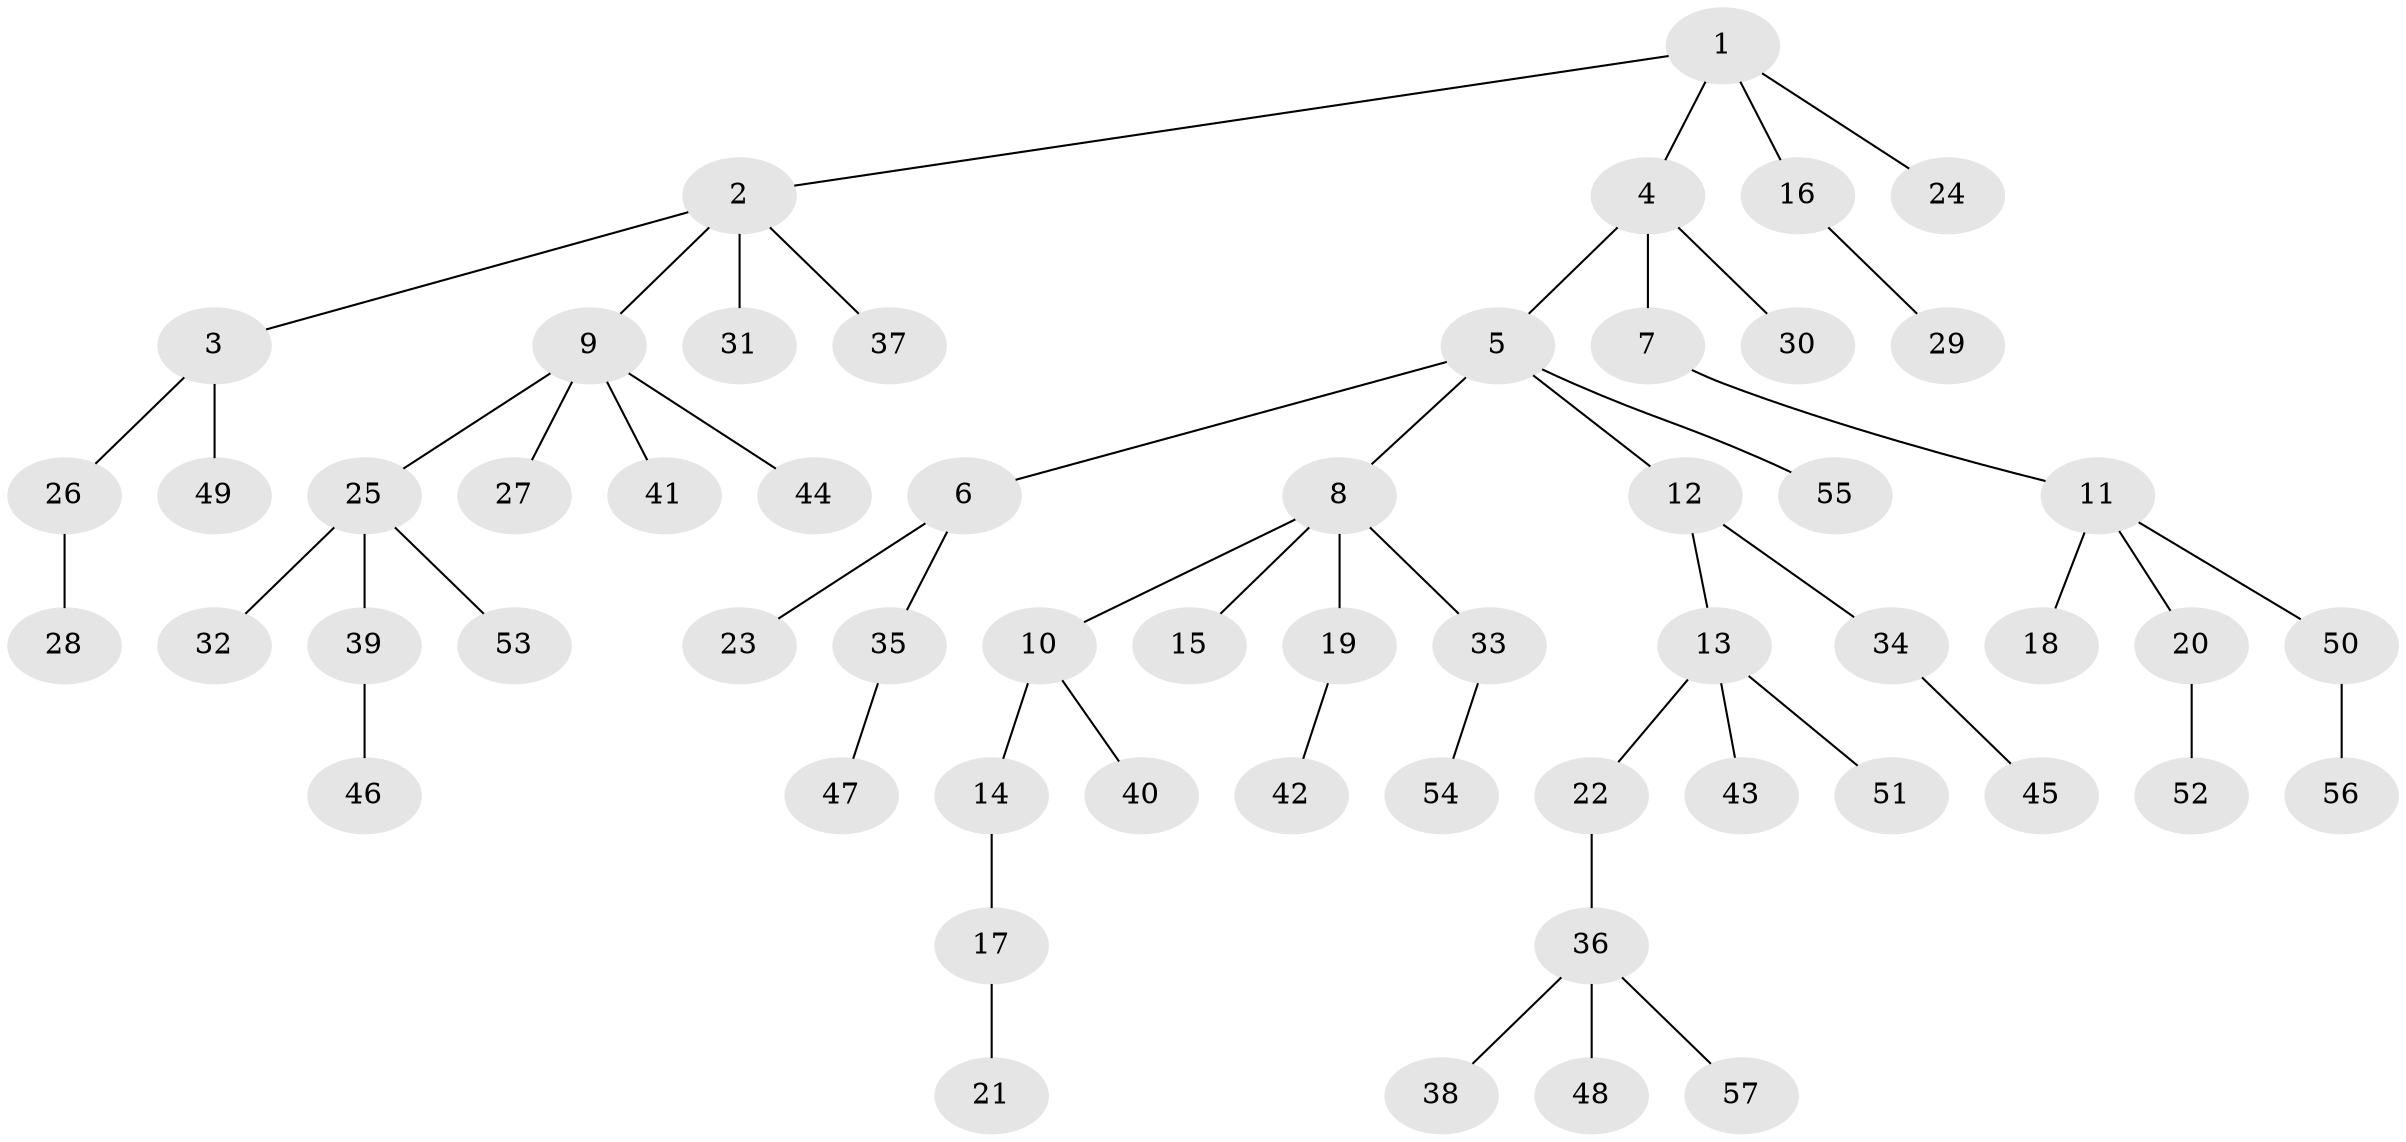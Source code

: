 // coarse degree distribution, {3: 0.08108108108108109, 4: 0.10810810810810811, 2: 0.10810810810810811, 8: 0.02702702702702703, 7: 0.02702702702702703, 1: 0.6486486486486487}
// Generated by graph-tools (version 1.1) at 2025/52/02/27/25 19:52:09]
// undirected, 57 vertices, 56 edges
graph export_dot {
graph [start="1"]
  node [color=gray90,style=filled];
  1;
  2;
  3;
  4;
  5;
  6;
  7;
  8;
  9;
  10;
  11;
  12;
  13;
  14;
  15;
  16;
  17;
  18;
  19;
  20;
  21;
  22;
  23;
  24;
  25;
  26;
  27;
  28;
  29;
  30;
  31;
  32;
  33;
  34;
  35;
  36;
  37;
  38;
  39;
  40;
  41;
  42;
  43;
  44;
  45;
  46;
  47;
  48;
  49;
  50;
  51;
  52;
  53;
  54;
  55;
  56;
  57;
  1 -- 2;
  1 -- 4;
  1 -- 16;
  1 -- 24;
  2 -- 3;
  2 -- 9;
  2 -- 31;
  2 -- 37;
  3 -- 26;
  3 -- 49;
  4 -- 5;
  4 -- 7;
  4 -- 30;
  5 -- 6;
  5 -- 8;
  5 -- 12;
  5 -- 55;
  6 -- 23;
  6 -- 35;
  7 -- 11;
  8 -- 10;
  8 -- 15;
  8 -- 19;
  8 -- 33;
  9 -- 25;
  9 -- 27;
  9 -- 41;
  9 -- 44;
  10 -- 14;
  10 -- 40;
  11 -- 18;
  11 -- 20;
  11 -- 50;
  12 -- 13;
  12 -- 34;
  13 -- 22;
  13 -- 43;
  13 -- 51;
  14 -- 17;
  16 -- 29;
  17 -- 21;
  19 -- 42;
  20 -- 52;
  22 -- 36;
  25 -- 32;
  25 -- 39;
  25 -- 53;
  26 -- 28;
  33 -- 54;
  34 -- 45;
  35 -- 47;
  36 -- 38;
  36 -- 48;
  36 -- 57;
  39 -- 46;
  50 -- 56;
}
